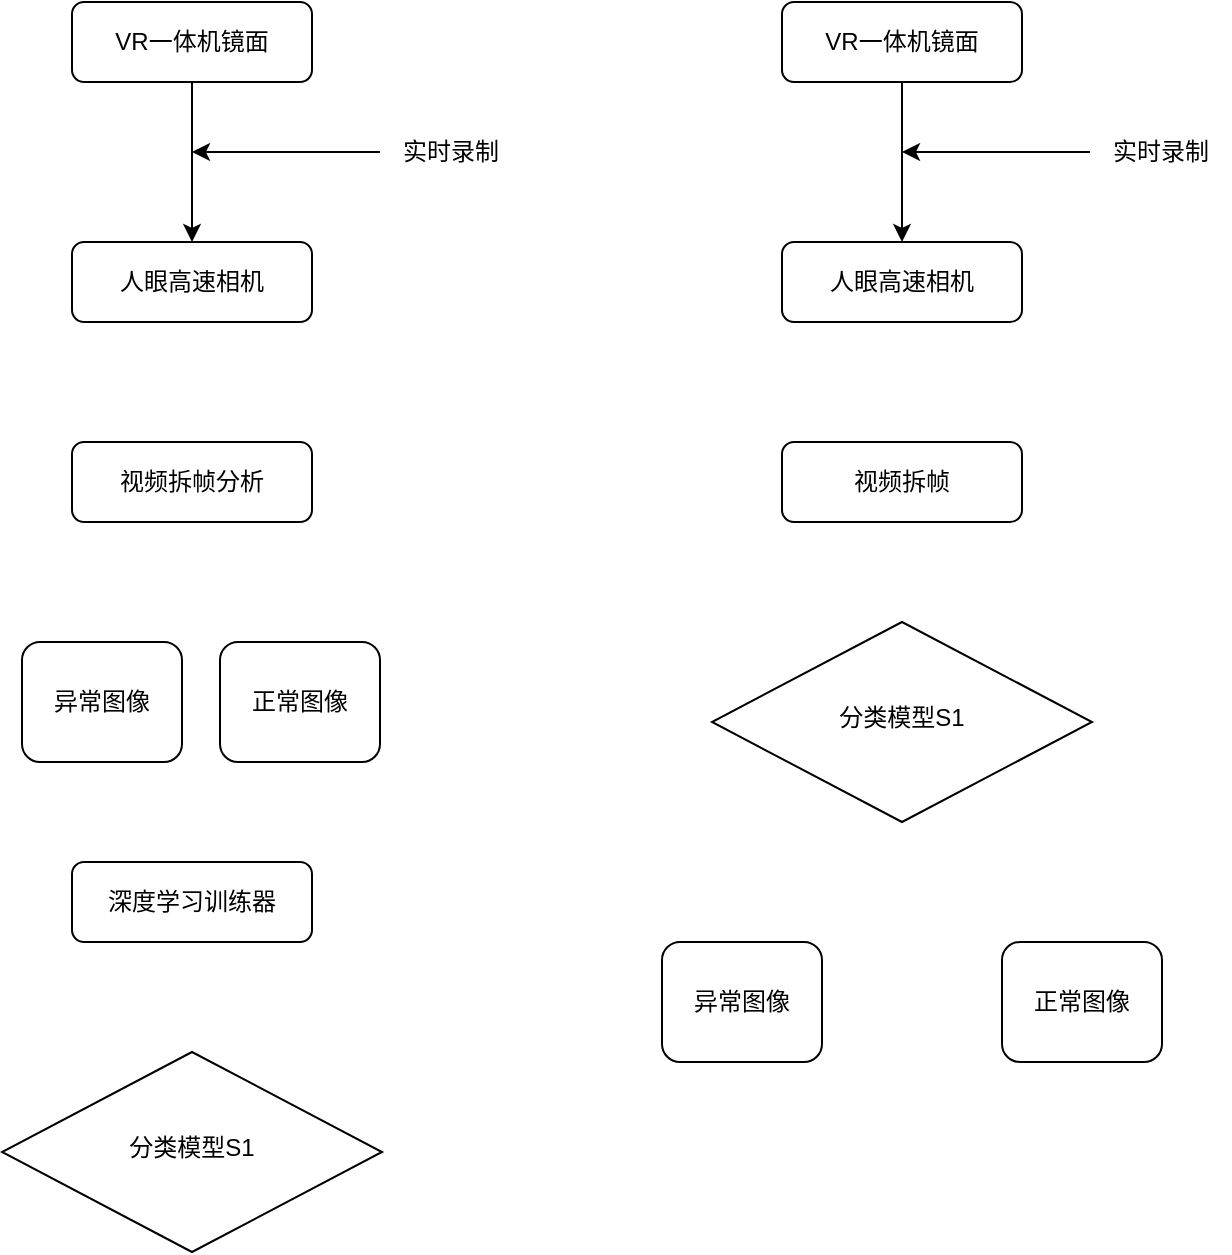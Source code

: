 <mxfile version="20.3.1" type="github">
  <diagram id="C5RBs43oDa-KdzZeNtuy" name="Page-1">
    <mxGraphModel dx="1422" dy="762" grid="1" gridSize="10" guides="1" tooltips="1" connect="1" arrows="1" fold="1" page="1" pageScale="1" pageWidth="827" pageHeight="1169" math="0" shadow="0">
      <root>
        <mxCell id="WIyWlLk6GJQsqaUBKTNV-0" />
        <mxCell id="WIyWlLk6GJQsqaUBKTNV-1" parent="WIyWlLk6GJQsqaUBKTNV-0" />
        <mxCell id="WIyWlLk6GJQsqaUBKTNV-3" value="人眼高速相机" style="rounded=1;whiteSpace=wrap;html=1;fontSize=12;glass=0;strokeWidth=1;shadow=0;" parent="WIyWlLk6GJQsqaUBKTNV-1" vertex="1">
          <mxGeometry x="175" y="180" width="120" height="40" as="geometry" />
        </mxCell>
        <mxCell id="WIyWlLk6GJQsqaUBKTNV-7" value="深度学习训练器" style="rounded=1;whiteSpace=wrap;html=1;fontSize=12;glass=0;strokeWidth=1;shadow=0;" parent="WIyWlLk6GJQsqaUBKTNV-1" vertex="1">
          <mxGeometry x="175" y="490" width="120" height="40" as="geometry" />
        </mxCell>
        <mxCell id="7S5ToUFaWnlVdSLbU037-1" value="" style="edgeStyle=orthogonalEdgeStyle;rounded=0;orthogonalLoop=1;jettySize=auto;html=1;" edge="1" parent="WIyWlLk6GJQsqaUBKTNV-1" source="7S5ToUFaWnlVdSLbU037-0" target="WIyWlLk6GJQsqaUBKTNV-3">
          <mxGeometry relative="1" as="geometry" />
        </mxCell>
        <mxCell id="7S5ToUFaWnlVdSLbU037-0" value="VR一体机镜面" style="rounded=1;whiteSpace=wrap;html=1;fontSize=12;glass=0;strokeWidth=1;shadow=0;" vertex="1" parent="WIyWlLk6GJQsqaUBKTNV-1">
          <mxGeometry x="175" y="60" width="120" height="40" as="geometry" />
        </mxCell>
        <mxCell id="7S5ToUFaWnlVdSLbU037-4" value="分类模型S1" style="rhombus;whiteSpace=wrap;html=1;shadow=0;fontFamily=Helvetica;fontSize=12;align=center;strokeWidth=1;spacing=6;spacingTop=-4;" vertex="1" parent="WIyWlLk6GJQsqaUBKTNV-1">
          <mxGeometry x="140" y="585" width="190" height="100" as="geometry" />
        </mxCell>
        <mxCell id="7S5ToUFaWnlVdSLbU037-7" value="" style="edgeStyle=orthogonalEdgeStyle;rounded=0;orthogonalLoop=1;jettySize=auto;html=1;" edge="1" parent="WIyWlLk6GJQsqaUBKTNV-1" source="7S5ToUFaWnlVdSLbU037-6">
          <mxGeometry relative="1" as="geometry">
            <mxPoint x="235" y="135" as="targetPoint" />
          </mxGeometry>
        </mxCell>
        <mxCell id="7S5ToUFaWnlVdSLbU037-6" value="实时录制" style="text;html=1;align=center;verticalAlign=middle;resizable=0;points=[];autosize=1;strokeColor=none;fillColor=none;" vertex="1" parent="WIyWlLk6GJQsqaUBKTNV-1">
          <mxGeometry x="329" y="120" width="70" height="30" as="geometry" />
        </mxCell>
        <mxCell id="7S5ToUFaWnlVdSLbU037-8" value="人眼高速相机" style="rounded=1;whiteSpace=wrap;html=1;fontSize=12;glass=0;strokeWidth=1;shadow=0;" vertex="1" parent="WIyWlLk6GJQsqaUBKTNV-1">
          <mxGeometry x="530" y="180" width="120" height="40" as="geometry" />
        </mxCell>
        <mxCell id="7S5ToUFaWnlVdSLbU037-9" value="" style="edgeStyle=orthogonalEdgeStyle;rounded=0;orthogonalLoop=1;jettySize=auto;html=1;" edge="1" parent="WIyWlLk6GJQsqaUBKTNV-1" source="7S5ToUFaWnlVdSLbU037-10" target="7S5ToUFaWnlVdSLbU037-8">
          <mxGeometry relative="1" as="geometry" />
        </mxCell>
        <mxCell id="7S5ToUFaWnlVdSLbU037-10" value="VR一体机镜面" style="rounded=1;whiteSpace=wrap;html=1;fontSize=12;glass=0;strokeWidth=1;shadow=0;" vertex="1" parent="WIyWlLk6GJQsqaUBKTNV-1">
          <mxGeometry x="530" y="60" width="120" height="40" as="geometry" />
        </mxCell>
        <mxCell id="7S5ToUFaWnlVdSLbU037-11" value="" style="edgeStyle=orthogonalEdgeStyle;rounded=0;orthogonalLoop=1;jettySize=auto;html=1;" edge="1" parent="WIyWlLk6GJQsqaUBKTNV-1" source="7S5ToUFaWnlVdSLbU037-12">
          <mxGeometry relative="1" as="geometry">
            <mxPoint x="590" y="135" as="targetPoint" />
          </mxGeometry>
        </mxCell>
        <mxCell id="7S5ToUFaWnlVdSLbU037-12" value="实时录制" style="text;html=1;align=center;verticalAlign=middle;resizable=0;points=[];autosize=1;strokeColor=none;fillColor=none;" vertex="1" parent="WIyWlLk6GJQsqaUBKTNV-1">
          <mxGeometry x="684" y="120" width="70" height="30" as="geometry" />
        </mxCell>
        <mxCell id="7S5ToUFaWnlVdSLbU037-15" value="异常图像" style="rounded=1;whiteSpace=wrap;html=1;fontSize=12;glass=0;strokeWidth=1;shadow=0;" vertex="1" parent="WIyWlLk6GJQsqaUBKTNV-1">
          <mxGeometry x="470" y="530" width="80" height="60" as="geometry" />
        </mxCell>
        <mxCell id="7S5ToUFaWnlVdSLbU037-17" value="正常图像" style="rounded=1;whiteSpace=wrap;html=1;fontSize=12;glass=0;strokeWidth=1;shadow=0;" vertex="1" parent="WIyWlLk6GJQsqaUBKTNV-1">
          <mxGeometry x="640" y="530" width="80" height="60" as="geometry" />
        </mxCell>
        <mxCell id="7S5ToUFaWnlVdSLbU037-18" value="视频拆帧分析" style="rounded=1;whiteSpace=wrap;html=1;fontSize=12;glass=0;strokeWidth=1;shadow=0;" vertex="1" parent="WIyWlLk6GJQsqaUBKTNV-1">
          <mxGeometry x="175" y="280" width="120" height="40" as="geometry" />
        </mxCell>
        <mxCell id="7S5ToUFaWnlVdSLbU037-19" value="异常图像" style="rounded=1;whiteSpace=wrap;html=1;fontSize=12;glass=0;strokeWidth=1;shadow=0;" vertex="1" parent="WIyWlLk6GJQsqaUBKTNV-1">
          <mxGeometry x="150" y="380" width="80" height="60" as="geometry" />
        </mxCell>
        <mxCell id="7S5ToUFaWnlVdSLbU037-20" value="正常图像" style="rounded=1;whiteSpace=wrap;html=1;fontSize=12;glass=0;strokeWidth=1;shadow=0;" vertex="1" parent="WIyWlLk6GJQsqaUBKTNV-1">
          <mxGeometry x="249" y="380" width="80" height="60" as="geometry" />
        </mxCell>
        <mxCell id="7S5ToUFaWnlVdSLbU037-21" value="分类模型S1" style="rhombus;whiteSpace=wrap;html=1;shadow=0;fontFamily=Helvetica;fontSize=12;align=center;strokeWidth=1;spacing=6;spacingTop=-4;" vertex="1" parent="WIyWlLk6GJQsqaUBKTNV-1">
          <mxGeometry x="495" y="370" width="190" height="100" as="geometry" />
        </mxCell>
        <mxCell id="7S5ToUFaWnlVdSLbU037-22" value="视频拆帧" style="rounded=1;whiteSpace=wrap;html=1;fontSize=12;glass=0;strokeWidth=1;shadow=0;" vertex="1" parent="WIyWlLk6GJQsqaUBKTNV-1">
          <mxGeometry x="530" y="280" width="120" height="40" as="geometry" />
        </mxCell>
      </root>
    </mxGraphModel>
  </diagram>
</mxfile>
